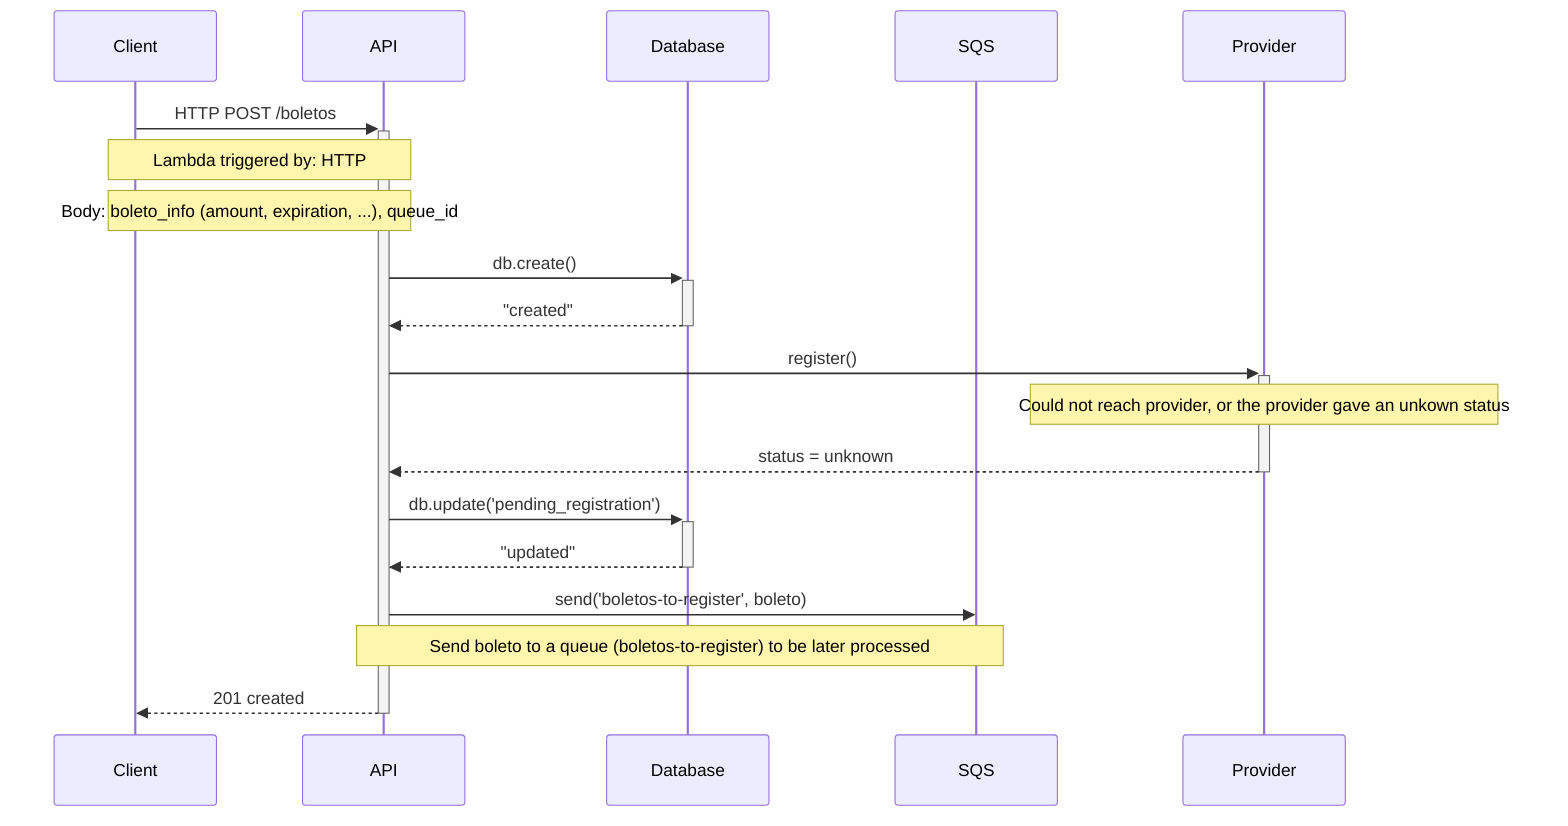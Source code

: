 sequenceDiagram
    participant Client
    participant API
    participant Database
    participant SQS
    participant Provider

    Client ->>+ API: HTTP POST /boletos
        Note over Client,API: Lambda triggered by: HTTP
        Note over Client,API: Body: boleto_info (amount, expiration, ...), queue_id
    API ->>+ Database: db.create()
    Database -->>- API: "created"
    API ->>+ Provider: register()
        Note over Provider: Could not reach provider, or the provider gave an unkown status
    Provider -->>- API: status = unknown
    API ->>+ Database: db.update('pending_registration')
    Database -->>- API: "updated"
    API ->> SQS: send('boletos-to-register', boleto)
        Note over API, SQS: Send boleto to a queue (boletos-to-register) to be later processed
    API -->>- Client: 201 created